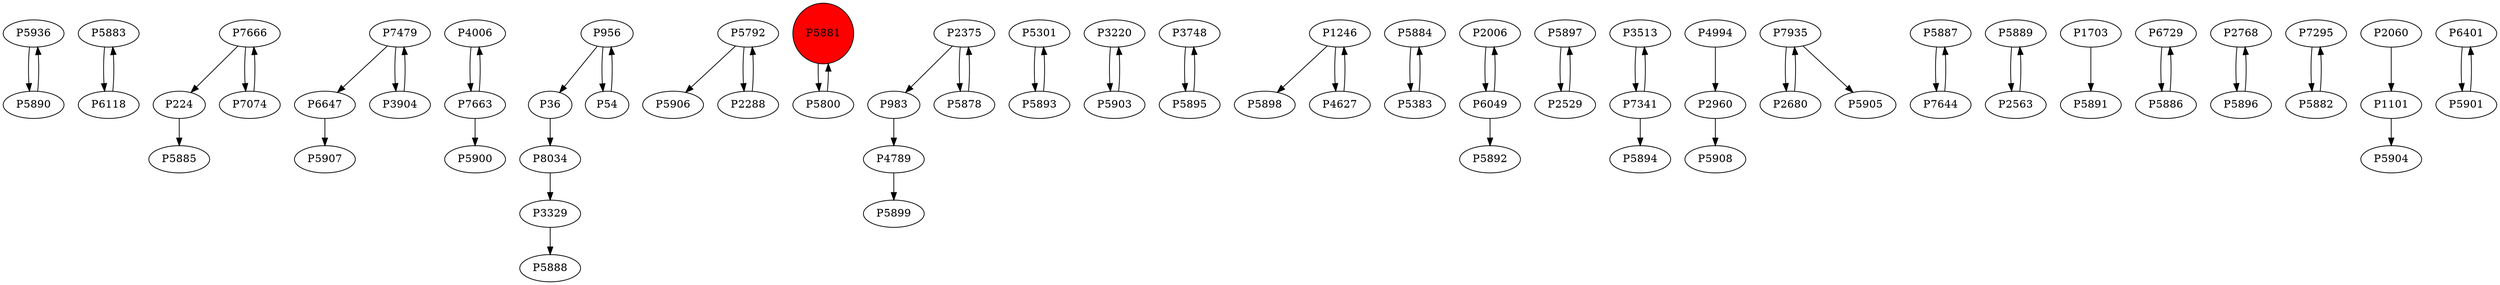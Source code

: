 digraph {
	P5936 -> P5890
	P5883 -> P6118
	P7666 -> P224
	P7479 -> P6647
	P4006 -> P7663
	P956 -> P36
	P5792 -> P5906
	P5792 -> P2288
	P5881 -> P5800
	P7663 -> P5900
	P2375 -> P983
	P54 -> P956
	P5301 -> P5893
	P3220 -> P5903
	P5893 -> P5301
	P983 -> P4789
	P2288 -> P5792
	P3748 -> P5895
	P1246 -> P5898
	P5884 -> P5383
	P2006 -> P6049
	P5897 -> P2529
	P1246 -> P4627
	P3904 -> P7479
	P3513 -> P7341
	P3329 -> P5888
	P2960 -> P5908
	P7935 -> P2680
	P5887 -> P7644
	P6647 -> P5907
	P5890 -> P5936
	P956 -> P54
	P6049 -> P5892
	P2375 -> P5878
	P5889 -> P2563
	P1703 -> P5891
	P6729 -> P5886
	P224 -> P5885
	P8034 -> P3329
	P6049 -> P2006
	P2768 -> P5896
	P5895 -> P3748
	P4994 -> P2960
	P7074 -> P7666
	P2563 -> P5889
	P5886 -> P6729
	P7935 -> P5905
	P7295 -> P5882
	P2060 -> P1101
	P2680 -> P7935
	P7644 -> P5887
	P2529 -> P5897
	P1101 -> P5904
	P6401 -> P5901
	P5878 -> P2375
	P6118 -> P5883
	P7666 -> P7074
	P5882 -> P7295
	P7341 -> P5894
	P7479 -> P3904
	P5896 -> P2768
	P7341 -> P3513
	P5383 -> P5884
	P36 -> P8034
	P7663 -> P4006
	P4627 -> P1246
	P5901 -> P6401
	P5800 -> P5881
	P4789 -> P5899
	P5903 -> P3220
	P5881 [shape=circle]
	P5881 [style=filled]
	P5881 [fillcolor=red]
}